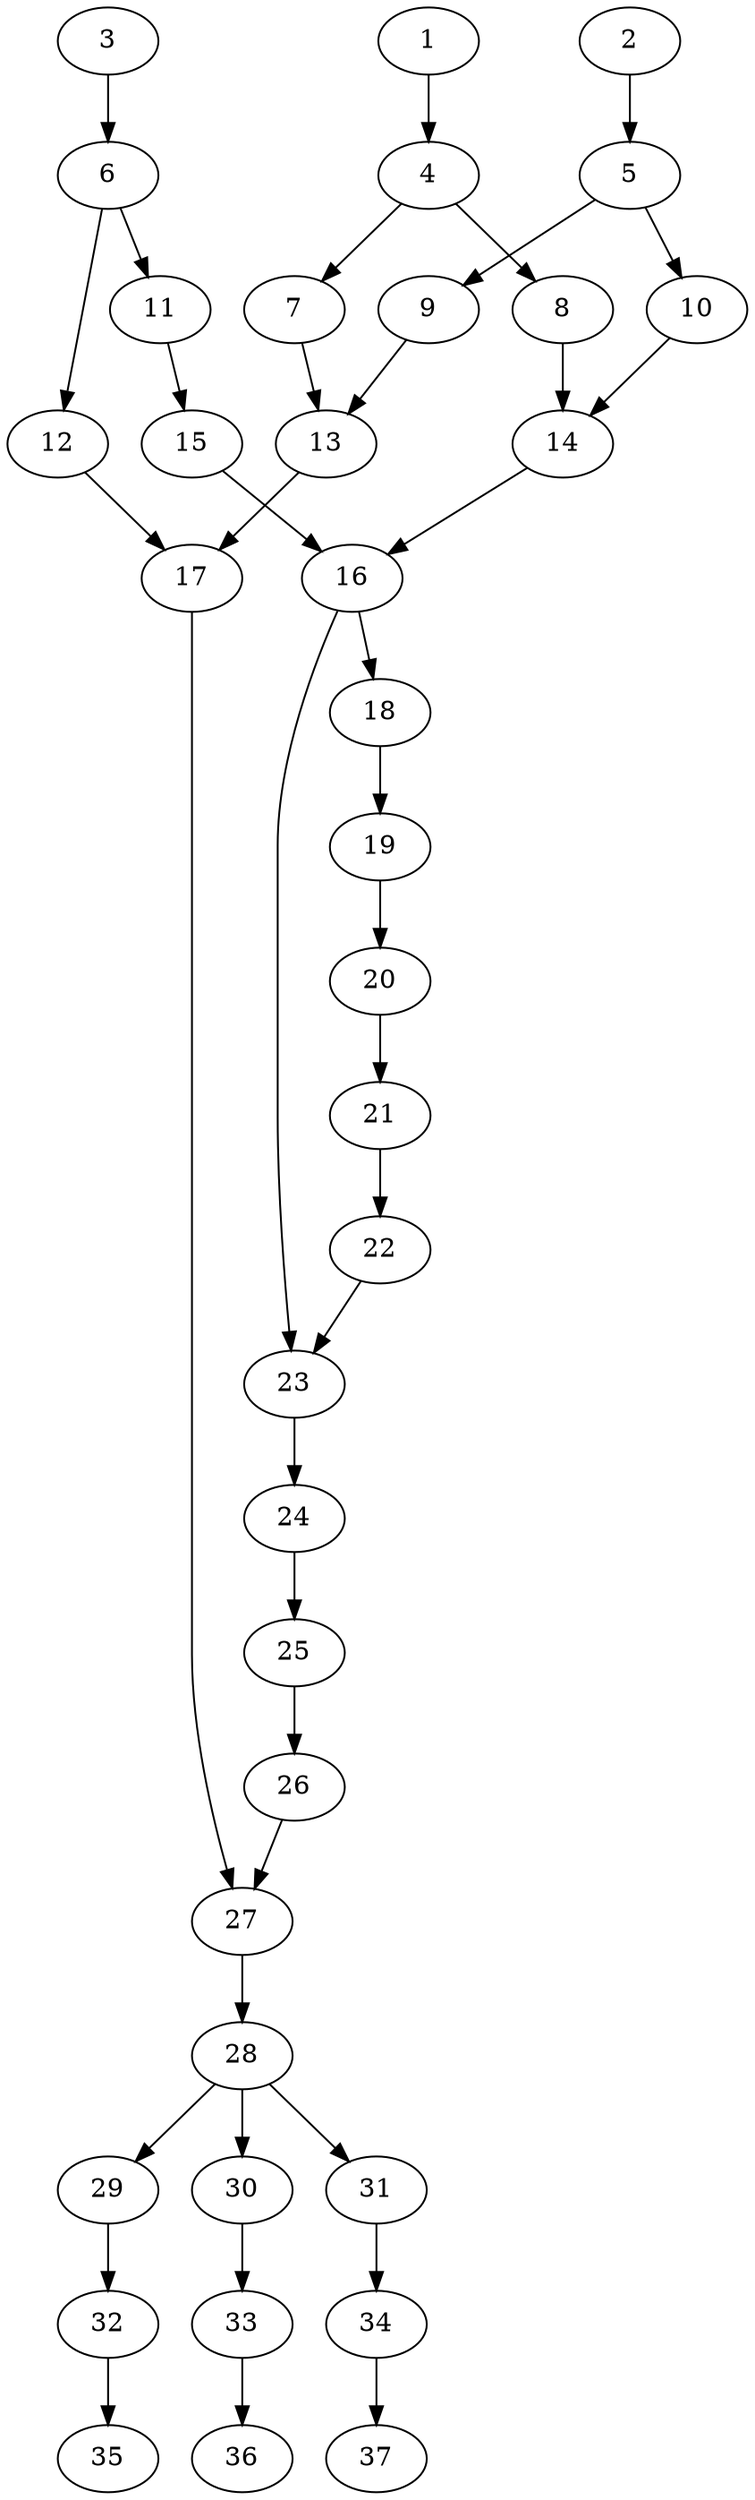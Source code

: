 strict digraph  {
1;
4;
2;
5;
3;
6;
7;
8;
9;
10;
11;
12;
13;
14;
15;
17;
16;
23;
18;
27;
19;
20;
21;
22;
24;
25;
26;
28;
29;
30;
31;
32;
33;
34;
35;
36;
37;
1 -> 4;
4 -> 7;
4 -> 8;
2 -> 5;
5 -> 9;
5 -> 10;
3 -> 6;
6 -> 11;
6 -> 12;
7 -> 13;
8 -> 14;
9 -> 13;
10 -> 14;
11 -> 15;
12 -> 17;
13 -> 17;
14 -> 16;
15 -> 16;
17 -> 27;
16 -> 23;
16 -> 18;
23 -> 24;
18 -> 19;
27 -> 28;
19 -> 20;
20 -> 21;
21 -> 22;
22 -> 23;
24 -> 25;
25 -> 26;
26 -> 27;
28 -> 29;
28 -> 30;
28 -> 31;
29 -> 32;
30 -> 33;
31 -> 34;
32 -> 35;
33 -> 36;
34 -> 37;
}
